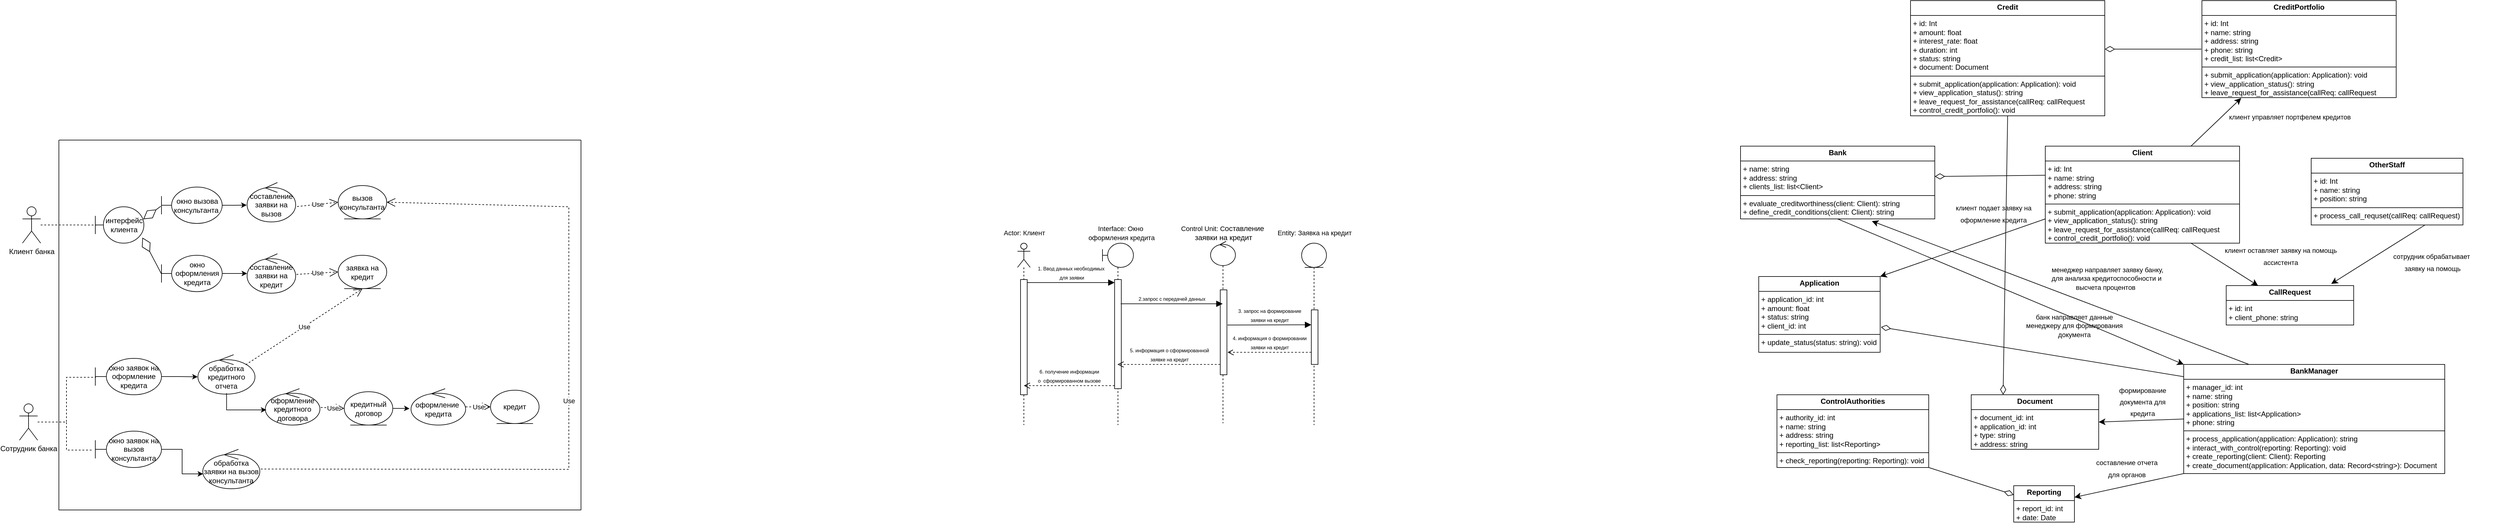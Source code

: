 <mxfile version="24.5.2" type="github">
  <diagram name="Страница — 1" id="e-6qt5zOmuHjVq2N8JB4">
    <mxGraphModel dx="4780" dy="3916" grid="0" gridSize="10" guides="1" tooltips="1" connect="1" arrows="1" fold="1" page="1" pageScale="1" pageWidth="827" pageHeight="1169" math="0" shadow="0">
      <root>
        <mxCell id="0" />
        <mxCell id="1" parent="0" />
        <mxCell id="MA05RyKYBN23lNn1xLHW-2" value="" style="swimlane;startSize=0;" parent="1" vertex="1">
          <mxGeometry x="130" y="90" width="860" height="610" as="geometry" />
        </mxCell>
        <mxCell id="MA05RyKYBN23lNn1xLHW-9" value="интерфейс клиента" style="shape=umlBoundary;whiteSpace=wrap;html=1;" parent="MA05RyKYBN23lNn1xLHW-2" vertex="1">
          <mxGeometry x="60" y="110" width="80" height="60" as="geometry" />
        </mxCell>
        <mxCell id="MA05RyKYBN23lNn1xLHW-12" value="окно оформления кредита" style="shape=umlBoundary;whiteSpace=wrap;html=1;" parent="MA05RyKYBN23lNn1xLHW-2" vertex="1">
          <mxGeometry x="169" y="190" width="100" height="60" as="geometry" />
        </mxCell>
        <mxCell id="MA05RyKYBN23lNn1xLHW-13" value="окно вызова консультанта&amp;nbsp;" style="shape=umlBoundary;whiteSpace=wrap;html=1;" parent="MA05RyKYBN23lNn1xLHW-2" vertex="1">
          <mxGeometry x="169" y="77.5" width="100" height="60" as="geometry" />
        </mxCell>
        <mxCell id="MA05RyKYBN23lNn1xLHW-14" value="составление заявки на вызов" style="ellipse;shape=umlControl;whiteSpace=wrap;html=1;" parent="MA05RyKYBN23lNn1xLHW-2" vertex="1">
          <mxGeometry x="310" y="70" width="80" height="65" as="geometry" />
        </mxCell>
        <mxCell id="MA05RyKYBN23lNn1xLHW-16" value="вызов консультанта" style="ellipse;shape=umlEntity;whiteSpace=wrap;html=1;" parent="MA05RyKYBN23lNn1xLHW-2" vertex="1">
          <mxGeometry x="460" y="75" width="80" height="55" as="geometry" />
        </mxCell>
        <mxCell id="MA05RyKYBN23lNn1xLHW-18" value="составление заявки на кредит" style="ellipse;shape=umlControl;whiteSpace=wrap;html=1;" parent="MA05RyKYBN23lNn1xLHW-2" vertex="1">
          <mxGeometry x="310" y="187.5" width="80" height="65" as="geometry" />
        </mxCell>
        <mxCell id="MA05RyKYBN23lNn1xLHW-19" value="заявка на кредит" style="ellipse;shape=umlEntity;whiteSpace=wrap;html=1;" parent="MA05RyKYBN23lNn1xLHW-2" vertex="1">
          <mxGeometry x="460" y="190" width="80" height="55" as="geometry" />
        </mxCell>
        <mxCell id="MA05RyKYBN23lNn1xLHW-20" value="окно заявок на оформление кредита" style="shape=umlBoundary;whiteSpace=wrap;html=1;" parent="MA05RyKYBN23lNn1xLHW-2" vertex="1">
          <mxGeometry x="60" y="360" width="109" height="60" as="geometry" />
        </mxCell>
        <mxCell id="MA05RyKYBN23lNn1xLHW-21" value="окно заявок на вызов консультанта" style="shape=umlBoundary;whiteSpace=wrap;html=1;" parent="MA05RyKYBN23lNn1xLHW-2" vertex="1">
          <mxGeometry x="60" y="480" width="109" height="60" as="geometry" />
        </mxCell>
        <mxCell id="MA05RyKYBN23lNn1xLHW-23" value="обработка кредитного отчета" style="ellipse;shape=umlControl;whiteSpace=wrap;html=1;" parent="MA05RyKYBN23lNn1xLHW-2" vertex="1">
          <mxGeometry x="229" y="354" width="94" height="65" as="geometry" />
        </mxCell>
        <mxCell id="MA05RyKYBN23lNn1xLHW-24" value="Use" style="endArrow=open;endSize=12;dashed=1;html=1;rounded=0;entryX=0.5;entryY=1;entryDx=0;entryDy=0;exitX=0.839;exitY=0.254;exitDx=0;exitDy=0;exitPerimeter=0;" parent="MA05RyKYBN23lNn1xLHW-2" source="MA05RyKYBN23lNn1xLHW-23" target="MA05RyKYBN23lNn1xLHW-19" edge="1">
          <mxGeometry width="160" relative="1" as="geometry">
            <mxPoint x="180" y="320" as="sourcePoint" />
            <mxPoint x="340" y="320" as="targetPoint" />
          </mxGeometry>
        </mxCell>
        <mxCell id="MA05RyKYBN23lNn1xLHW-25" value="Use" style="endArrow=open;endSize=12;dashed=1;html=1;rounded=0;entryX=0;entryY=0.5;entryDx=0;entryDy=0;exitX=1.017;exitY=0.523;exitDx=0;exitDy=0;exitPerimeter=0;" parent="MA05RyKYBN23lNn1xLHW-2" source="MA05RyKYBN23lNn1xLHW-18" target="MA05RyKYBN23lNn1xLHW-19" edge="1">
          <mxGeometry width="160" relative="1" as="geometry">
            <mxPoint x="318" y="381" as="sourcePoint" />
            <mxPoint x="510" y="255" as="targetPoint" />
          </mxGeometry>
        </mxCell>
        <mxCell id="MA05RyKYBN23lNn1xLHW-26" value="оформление кредитного договора" style="ellipse;shape=umlControl;whiteSpace=wrap;html=1;" parent="MA05RyKYBN23lNn1xLHW-2" vertex="1">
          <mxGeometry x="340" y="410" width="90" height="60" as="geometry" />
        </mxCell>
        <mxCell id="MA05RyKYBN23lNn1xLHW-27" style="edgeStyle=orthogonalEdgeStyle;rounded=0;orthogonalLoop=1;jettySize=auto;html=1;entryX=0.019;entryY=0.583;entryDx=0;entryDy=0;entryPerimeter=0;exitX=0.502;exitY=0.975;exitDx=0;exitDy=0;exitPerimeter=0;" parent="MA05RyKYBN23lNn1xLHW-2" source="MA05RyKYBN23lNn1xLHW-23" target="MA05RyKYBN23lNn1xLHW-26" edge="1">
          <mxGeometry relative="1" as="geometry">
            <Array as="points">
              <mxPoint x="276" y="445" />
            </Array>
          </mxGeometry>
        </mxCell>
        <mxCell id="MA05RyKYBN23lNn1xLHW-28" value="кредитный&lt;div&gt;договор&lt;/div&gt;" style="ellipse;shape=umlEntity;whiteSpace=wrap;html=1;" parent="MA05RyKYBN23lNn1xLHW-2" vertex="1">
          <mxGeometry x="470" y="415" width="80" height="55" as="geometry" />
        </mxCell>
        <mxCell id="MA05RyKYBN23lNn1xLHW-30" value="Use" style="endArrow=open;endSize=12;dashed=1;html=1;rounded=0;entryX=0;entryY=0.5;entryDx=0;entryDy=0;exitX=1.015;exitY=0.514;exitDx=0;exitDy=0;exitPerimeter=0;" parent="MA05RyKYBN23lNn1xLHW-2" source="MA05RyKYBN23lNn1xLHW-26" target="MA05RyKYBN23lNn1xLHW-28" edge="1">
          <mxGeometry width="160" relative="1" as="geometry">
            <mxPoint x="318" y="381" as="sourcePoint" />
            <mxPoint x="510" y="255" as="targetPoint" />
          </mxGeometry>
        </mxCell>
        <mxCell id="MA05RyKYBN23lNn1xLHW-31" value="оформление&amp;nbsp; кредита" style="ellipse;shape=umlControl;whiteSpace=wrap;html=1;" parent="MA05RyKYBN23lNn1xLHW-2" vertex="1">
          <mxGeometry x="580" y="410" width="90" height="60" as="geometry" />
        </mxCell>
        <mxCell id="MA05RyKYBN23lNn1xLHW-32" style="edgeStyle=orthogonalEdgeStyle;rounded=0;orthogonalLoop=1;jettySize=auto;html=1;entryX=-0.027;entryY=0.548;entryDx=0;entryDy=0;entryPerimeter=0;" parent="MA05RyKYBN23lNn1xLHW-2" source="MA05RyKYBN23lNn1xLHW-28" target="MA05RyKYBN23lNn1xLHW-31" edge="1">
          <mxGeometry relative="1" as="geometry" />
        </mxCell>
        <mxCell id="MA05RyKYBN23lNn1xLHW-33" value="кредит" style="ellipse;shape=umlEntity;whiteSpace=wrap;html=1;" parent="MA05RyKYBN23lNn1xLHW-2" vertex="1">
          <mxGeometry x="711" y="412.5" width="80" height="55" as="geometry" />
        </mxCell>
        <mxCell id="MA05RyKYBN23lNn1xLHW-35" value="обработка&lt;div&gt;заявки на вызов консультанта&lt;/div&gt;" style="ellipse;shape=umlControl;whiteSpace=wrap;html=1;" parent="MA05RyKYBN23lNn1xLHW-2" vertex="1">
          <mxGeometry x="237" y="510" width="94" height="65" as="geometry" />
        </mxCell>
        <mxCell id="MA05RyKYBN23lNn1xLHW-36" value="Use" style="endArrow=open;endSize=12;dashed=1;html=1;rounded=0;exitX=1.017;exitY=0.5;exitDx=0;exitDy=0;exitPerimeter=0;entryX=1;entryY=0.5;entryDx=0;entryDy=0;" parent="MA05RyKYBN23lNn1xLHW-2" source="MA05RyKYBN23lNn1xLHW-35" target="MA05RyKYBN23lNn1xLHW-16" edge="1">
          <mxGeometry width="160" relative="1" as="geometry">
            <mxPoint x="318" y="381" as="sourcePoint" />
            <mxPoint x="510" y="255" as="targetPoint" />
            <Array as="points">
              <mxPoint x="840" y="543" />
              <mxPoint x="840" y="110" />
            </Array>
          </mxGeometry>
        </mxCell>
        <mxCell id="MA05RyKYBN23lNn1xLHW-37" value="Use" style="endArrow=open;endSize=12;dashed=1;html=1;rounded=0;entryX=0;entryY=0.5;entryDx=0;entryDy=0;exitX=1.03;exitY=0.609;exitDx=0;exitDy=0;exitPerimeter=0;" parent="MA05RyKYBN23lNn1xLHW-2" source="MA05RyKYBN23lNn1xLHW-14" target="MA05RyKYBN23lNn1xLHW-16" edge="1">
          <mxGeometry width="160" relative="1" as="geometry">
            <mxPoint x="401" y="231" as="sourcePoint" />
            <mxPoint x="470" y="228" as="targetPoint" />
          </mxGeometry>
        </mxCell>
        <mxCell id="MA05RyKYBN23lNn1xLHW-38" style="edgeStyle=orthogonalEdgeStyle;rounded=0;orthogonalLoop=1;jettySize=auto;html=1;entryX=-0.009;entryY=0.574;entryDx=0;entryDy=0;entryPerimeter=0;" parent="MA05RyKYBN23lNn1xLHW-2" source="MA05RyKYBN23lNn1xLHW-13" target="MA05RyKYBN23lNn1xLHW-14" edge="1">
          <mxGeometry relative="1" as="geometry" />
        </mxCell>
        <mxCell id="MA05RyKYBN23lNn1xLHW-39" style="edgeStyle=orthogonalEdgeStyle;rounded=0;orthogonalLoop=1;jettySize=auto;html=1;" parent="MA05RyKYBN23lNn1xLHW-2" source="MA05RyKYBN23lNn1xLHW-12" edge="1">
          <mxGeometry relative="1" as="geometry">
            <mxPoint x="310" y="220" as="targetPoint" />
          </mxGeometry>
        </mxCell>
        <mxCell id="MA05RyKYBN23lNn1xLHW-40" style="edgeStyle=orthogonalEdgeStyle;rounded=0;orthogonalLoop=1;jettySize=auto;html=1;entryX=-0.004;entryY=0.561;entryDx=0;entryDy=0;entryPerimeter=0;" parent="MA05RyKYBN23lNn1xLHW-2" source="MA05RyKYBN23lNn1xLHW-20" target="MA05RyKYBN23lNn1xLHW-23" edge="1">
          <mxGeometry relative="1" as="geometry" />
        </mxCell>
        <mxCell id="MA05RyKYBN23lNn1xLHW-41" style="edgeStyle=orthogonalEdgeStyle;rounded=0;orthogonalLoop=1;jettySize=auto;html=1;entryX=0.006;entryY=0.623;entryDx=0;entryDy=0;entryPerimeter=0;" parent="MA05RyKYBN23lNn1xLHW-2" source="MA05RyKYBN23lNn1xLHW-21" target="MA05RyKYBN23lNn1xLHW-35" edge="1">
          <mxGeometry relative="1" as="geometry" />
        </mxCell>
        <mxCell id="MA05RyKYBN23lNn1xLHW-44" value="" style="endArrow=diamondThin;endFill=0;endSize=24;html=1;rounded=0;entryX=0.987;entryY=0.341;entryDx=0;entryDy=0;entryPerimeter=0;exitX=-0.011;exitY=0.527;exitDx=0;exitDy=0;exitPerimeter=0;" parent="MA05RyKYBN23lNn1xLHW-2" source="MA05RyKYBN23lNn1xLHW-13" target="MA05RyKYBN23lNn1xLHW-9" edge="1">
          <mxGeometry width="160" relative="1" as="geometry">
            <mxPoint x="220" y="280" as="sourcePoint" />
            <mxPoint x="380" y="280" as="targetPoint" />
          </mxGeometry>
        </mxCell>
        <mxCell id="MA05RyKYBN23lNn1xLHW-45" value="" style="endArrow=diamondThin;endFill=0;endSize=24;html=1;rounded=0;entryX=0.969;entryY=0.847;entryDx=0;entryDy=0;entryPerimeter=0;exitX=-0.004;exitY=0.502;exitDx=0;exitDy=0;exitPerimeter=0;" parent="MA05RyKYBN23lNn1xLHW-2" source="MA05RyKYBN23lNn1xLHW-12" target="MA05RyKYBN23lNn1xLHW-9" edge="1">
          <mxGeometry width="160" relative="1" as="geometry">
            <mxPoint x="220" y="280" as="sourcePoint" />
            <mxPoint x="380" y="280" as="targetPoint" />
          </mxGeometry>
        </mxCell>
        <mxCell id="MA05RyKYBN23lNn1xLHW-3" value="Клиент банка" style="shape=umlActor;verticalLabelPosition=bottom;verticalAlign=top;html=1;outlineConnect=0;" parent="1" vertex="1">
          <mxGeometry x="70" y="200" width="30" height="60" as="geometry" />
        </mxCell>
        <mxCell id="MA05RyKYBN23lNn1xLHW-4" value="Сотрудник банка" style="shape=umlActor;verticalLabelPosition=bottom;verticalAlign=top;html=1;outlineConnect=0;" parent="1" vertex="1">
          <mxGeometry x="65" y="525" width="30" height="60" as="geometry" />
        </mxCell>
        <mxCell id="MA05RyKYBN23lNn1xLHW-11" style="edgeStyle=orthogonalEdgeStyle;rounded=0;orthogonalLoop=1;jettySize=auto;html=1;entryX=0.03;entryY=0.502;entryDx=0;entryDy=0;entryPerimeter=0;dashed=1;endArrow=none;endFill=0;" parent="1" source="MA05RyKYBN23lNn1xLHW-3" target="MA05RyKYBN23lNn1xLHW-9" edge="1">
          <mxGeometry relative="1" as="geometry" />
        </mxCell>
        <mxCell id="MA05RyKYBN23lNn1xLHW-34" value="Use" style="endArrow=open;endSize=12;dashed=1;html=1;rounded=0;entryX=0;entryY=0.5;entryDx=0;entryDy=0;" parent="1" target="MA05RyKYBN23lNn1xLHW-33" edge="1">
          <mxGeometry width="160" relative="1" as="geometry">
            <mxPoint x="800" y="530" as="sourcePoint" />
            <mxPoint x="610" y="543" as="targetPoint" />
          </mxGeometry>
        </mxCell>
        <mxCell id="MA05RyKYBN23lNn1xLHW-43" style="edgeStyle=orthogonalEdgeStyle;rounded=0;orthogonalLoop=1;jettySize=auto;html=1;entryX=-0.029;entryY=0.52;entryDx=0;entryDy=0;entryPerimeter=0;dashed=1;endArrow=none;endFill=0;" parent="1" source="MA05RyKYBN23lNn1xLHW-4" target="MA05RyKYBN23lNn1xLHW-21" edge="1">
          <mxGeometry relative="1" as="geometry">
            <mxPoint x="108" y="550" as="sourcePoint" />
            <mxPoint x="200" y="550" as="targetPoint" />
          </mxGeometry>
        </mxCell>
        <mxCell id="MA05RyKYBN23lNn1xLHW-42" style="edgeStyle=orthogonalEdgeStyle;rounded=0;orthogonalLoop=1;jettySize=auto;html=1;entryX=0.009;entryY=0.52;entryDx=0;entryDy=0;entryPerimeter=0;dashed=1;endArrow=none;endFill=0;" parent="1" source="MA05RyKYBN23lNn1xLHW-4" target="MA05RyKYBN23lNn1xLHW-20" edge="1">
          <mxGeometry relative="1" as="geometry">
            <mxPoint x="98" y="540" as="sourcePoint" />
            <mxPoint x="190" y="540" as="targetPoint" />
          </mxGeometry>
        </mxCell>
        <mxCell id="S6wP4L2hM6dd7UkBIjbo-1" value="" style="shape=umlLifeline;perimeter=lifelinePerimeter;whiteSpace=wrap;html=1;container=1;dropTarget=0;collapsible=0;recursiveResize=0;outlineConnect=0;portConstraint=eastwest;newEdgeStyle={&quot;curved&quot;:0,&quot;rounded&quot;:0};participant=umlActor;" vertex="1" parent="1">
          <mxGeometry x="1709" y="260" width="21" height="300" as="geometry" />
        </mxCell>
        <mxCell id="S6wP4L2hM6dd7UkBIjbo-20" value="" style="html=1;points=[[0,0,0,0,5],[0,1,0,0,-5],[1,0,0,0,5],[1,1,0,0,-5]];perimeter=orthogonalPerimeter;outlineConnect=0;targetShapes=umlLifeline;portConstraint=eastwest;newEdgeStyle={&quot;curved&quot;:0,&quot;rounded&quot;:0};" vertex="1" parent="S6wP4L2hM6dd7UkBIjbo-1">
          <mxGeometry x="5" y="60" width="11" height="190" as="geometry" />
        </mxCell>
        <mxCell id="S6wP4L2hM6dd7UkBIjbo-4" value="" style="shape=umlLifeline;perimeter=lifelinePerimeter;whiteSpace=wrap;html=1;container=1;dropTarget=0;collapsible=0;recursiveResize=0;outlineConnect=0;portConstraint=eastwest;newEdgeStyle={&quot;curved&quot;:0,&quot;rounded&quot;:0};participant=umlBoundary;" vertex="1" parent="1">
          <mxGeometry x="1849" y="260" width="51" height="300" as="geometry" />
        </mxCell>
        <mxCell id="S6wP4L2hM6dd7UkBIjbo-17" value="" style="html=1;points=[[0,0,0,0,5],[0,1,0,0,-5],[1,0,0,0,5],[1,1,0,0,-5]];perimeter=orthogonalPerimeter;outlineConnect=0;targetShapes=umlLifeline;portConstraint=eastwest;newEdgeStyle={&quot;curved&quot;:0,&quot;rounded&quot;:0};" vertex="1" parent="S6wP4L2hM6dd7UkBIjbo-4">
          <mxGeometry x="20" y="60" width="11" height="180" as="geometry" />
        </mxCell>
        <mxCell id="S6wP4L2hM6dd7UkBIjbo-6" value="&lt;span style=&quot;font-weight: normal;&quot;&gt;&lt;font style=&quot;font-size: 11px;&quot;&gt;Interface: Окно&amp;nbsp;&lt;/font&gt;&lt;/span&gt;&lt;div&gt;&lt;span style=&quot;font-weight: normal;&quot;&gt;&lt;font style=&quot;font-size: 11px;&quot;&gt;оформления кредита&lt;/font&gt;&lt;/span&gt;&lt;/div&gt;" style="text;align=center;fontStyle=1;verticalAlign=middle;spacingLeft=3;spacingRight=3;strokeColor=none;rotatable=0;points=[[0,0.5],[1,0.5]];portConstraint=eastwest;html=1;" vertex="1" parent="1">
          <mxGeometry x="1839" y="230" width="81" height="26" as="geometry" />
        </mxCell>
        <mxCell id="S6wP4L2hM6dd7UkBIjbo-7" value="&lt;span style=&quot;font-size: 11px; font-weight: 400;&quot;&gt;Actor: Клиент&lt;/span&gt;" style="text;align=center;fontStyle=1;verticalAlign=middle;spacingLeft=3;spacingRight=3;strokeColor=none;rotatable=0;points=[[0,0.5],[1,0.5]];portConstraint=eastwest;html=1;" vertex="1" parent="1">
          <mxGeometry x="1679" y="230" width="81" height="26" as="geometry" />
        </mxCell>
        <mxCell id="S6wP4L2hM6dd7UkBIjbo-10" value="&lt;span style=&quot;font-weight: normal;&quot;&gt;&lt;font style=&quot;font-size: 11px;&quot;&gt;Control Unit: C&lt;/font&gt;&lt;/span&gt;&lt;span style=&quot;font-weight: 400; text-wrap: wrap;&quot;&gt;оставление&amp;nbsp;&lt;/span&gt;&lt;div&gt;&lt;span style=&quot;font-weight: 400; text-wrap: wrap;&quot;&gt;заявки на кредит&lt;/span&gt;&lt;/div&gt;" style="text;align=center;fontStyle=1;verticalAlign=middle;spacingLeft=3;spacingRight=3;strokeColor=none;rotatable=0;points=[[0,0.5],[1,0.5]];portConstraint=eastwest;html=1;" vertex="1" parent="1">
          <mxGeometry x="2007" y="230" width="81" height="26" as="geometry" />
        </mxCell>
        <mxCell id="S6wP4L2hM6dd7UkBIjbo-11" value="" style="shape=umlLifeline;perimeter=lifelinePerimeter;whiteSpace=wrap;html=1;container=1;dropTarget=0;collapsible=0;recursiveResize=0;outlineConnect=0;portConstraint=eastwest;newEdgeStyle={&quot;curved&quot;:0,&quot;rounded&quot;:0};participant=umlControl;" vertex="1" parent="1">
          <mxGeometry x="2027" y="257" width="41" height="300" as="geometry" />
        </mxCell>
        <mxCell id="S6wP4L2hM6dd7UkBIjbo-26" value="" style="html=1;points=[[0,0,0,0,5],[0,1,0,0,-5],[1,0,0,0,5],[1,1,0,0,-5]];perimeter=orthogonalPerimeter;outlineConnect=0;targetShapes=umlLifeline;portConstraint=eastwest;newEdgeStyle={&quot;curved&quot;:0,&quot;rounded&quot;:0};" vertex="1" parent="S6wP4L2hM6dd7UkBIjbo-11">
          <mxGeometry x="16" y="80" width="11" height="140" as="geometry" />
        </mxCell>
        <mxCell id="S6wP4L2hM6dd7UkBIjbo-14" value="&lt;span style=&quot;font-weight: normal;&quot;&gt;&lt;font style=&quot;font-size: 11px;&quot;&gt;Entity: Заявка на кредит&lt;/font&gt;&lt;/span&gt;" style="text;align=center;fontStyle=1;verticalAlign=middle;spacingLeft=3;spacingRight=3;strokeColor=none;rotatable=0;points=[[0,0.5],[1,0.5]];portConstraint=eastwest;html=1;" vertex="1" parent="1">
          <mxGeometry x="2157" y="230" width="81" height="26" as="geometry" />
        </mxCell>
        <mxCell id="S6wP4L2hM6dd7UkBIjbo-16" value="" style="shape=umlLifeline;perimeter=lifelinePerimeter;whiteSpace=wrap;html=1;container=1;dropTarget=0;collapsible=0;recursiveResize=0;outlineConnect=0;portConstraint=eastwest;newEdgeStyle={&quot;curved&quot;:0,&quot;rounded&quot;:0};participant=umlEntity;" vertex="1" parent="1">
          <mxGeometry x="2177" y="260" width="41" height="300" as="geometry" />
        </mxCell>
        <mxCell id="S6wP4L2hM6dd7UkBIjbo-29" value="" style="html=1;points=[[0,0,0,0,5],[0,1,0,0,-5],[1,0,0,0,5],[1,1,0,0,-5]];perimeter=orthogonalPerimeter;outlineConnect=0;targetShapes=umlLifeline;portConstraint=eastwest;newEdgeStyle={&quot;curved&quot;:0,&quot;rounded&quot;:0};" vertex="1" parent="S6wP4L2hM6dd7UkBIjbo-16">
          <mxGeometry x="16" y="110" width="11" height="90" as="geometry" />
        </mxCell>
        <mxCell id="S6wP4L2hM6dd7UkBIjbo-18" value="&lt;font style=&quot;font-size: 8px;&quot;&gt;1. Ввод данных необходимых&lt;/font&gt;&lt;div&gt;&lt;font style=&quot;font-size: 8px;&quot;&gt;&amp;nbsp;для заявки&lt;/font&gt;&lt;/div&gt;" style="html=1;verticalAlign=bottom;endArrow=block;curved=0;rounded=0;entryX=0;entryY=0;entryDx=0;entryDy=5;fontSize=12;startSize=8;endSize=8;exitX=1;exitY=0;exitDx=0;exitDy=5;exitPerimeter=0;" edge="1" target="S6wP4L2hM6dd7UkBIjbo-17" parent="1" source="S6wP4L2hM6dd7UkBIjbo-20">
          <mxGeometry relative="1" as="geometry">
            <mxPoint x="1745" y="325" as="sourcePoint" />
          </mxGeometry>
        </mxCell>
        <mxCell id="S6wP4L2hM6dd7UkBIjbo-19" value="&lt;font style=&quot;font-size: 8px;&quot;&gt;6. получение информации&lt;/font&gt;&lt;div&gt;&lt;font style=&quot;font-size: 8px;&quot;&gt;о&amp;nbsp; сформированном&amp;nbsp;&lt;/font&gt;&lt;span style=&quot;font-size: 8px;&quot;&gt;вызове&lt;/span&gt;&lt;/div&gt;" style="html=1;verticalAlign=bottom;endArrow=open;dashed=1;endSize=8;curved=0;rounded=0;exitX=0;exitY=1;exitDx=0;exitDy=-5;fontSize=12;" edge="1" source="S6wP4L2hM6dd7UkBIjbo-17" parent="1" target="S6wP4L2hM6dd7UkBIjbo-1">
          <mxGeometry relative="1" as="geometry">
            <mxPoint x="1745" y="395" as="targetPoint" />
          </mxGeometry>
        </mxCell>
        <mxCell id="S6wP4L2hM6dd7UkBIjbo-27" value="&lt;font style=&quot;font-size: 8px;&quot;&gt;2.запрос с передачей данных&lt;/font&gt;" style="html=1;verticalAlign=bottom;endArrow=block;curved=0;rounded=0;fontSize=12;startSize=8;endSize=8;" edge="1" parent="1" target="S6wP4L2hM6dd7UkBIjbo-11">
          <mxGeometry relative="1" as="geometry">
            <mxPoint x="1879" y="360" as="sourcePoint" />
            <mxPoint x="1998.5" y="360" as="targetPoint" />
          </mxGeometry>
        </mxCell>
        <mxCell id="S6wP4L2hM6dd7UkBIjbo-28" value="&lt;font style=&quot;font-size: 8px;&quot;&gt;5. информация о сформированной&lt;/font&gt;&lt;div&gt;&lt;font style=&quot;font-size: 8px;&quot;&gt;заявке на кредит&lt;/font&gt;&lt;/div&gt;" style="html=1;verticalAlign=bottom;endArrow=open;dashed=1;endSize=8;curved=0;rounded=0;exitX=0;exitY=1;exitDx=0;exitDy=-5;fontSize=12;" edge="1" parent="1">
          <mxGeometry relative="1" as="geometry">
            <mxPoint x="1873.786" y="460" as="targetPoint" />
            <mxPoint x="2043.0" y="460" as="sourcePoint" />
          </mxGeometry>
        </mxCell>
        <mxCell id="S6wP4L2hM6dd7UkBIjbo-30" value="&lt;font style=&quot;font-size: 8px;&quot;&gt;3. запрос на формирование&lt;/font&gt;&lt;div&gt;&lt;font style=&quot;font-size: 8px;&quot;&gt;заявки на кредит&lt;/font&gt;&lt;/div&gt;" style="html=1;verticalAlign=bottom;endArrow=block;curved=0;rounded=0;fontSize=12;startSize=8;endSize=8;" edge="1" parent="1">
          <mxGeometry relative="1" as="geometry">
            <mxPoint x="2055" y="395" as="sourcePoint" />
            <mxPoint x="2193.0" y="394.64" as="targetPoint" />
          </mxGeometry>
        </mxCell>
        <mxCell id="S6wP4L2hM6dd7UkBIjbo-31" value="&lt;font style=&quot;font-size: 8px;&quot;&gt;4. информация о формировании&lt;/font&gt;&lt;div&gt;&lt;span style=&quot;font-size: 8px;&quot;&gt;заявки на кредит&lt;/span&gt;&lt;/div&gt;" style="html=1;verticalAlign=bottom;endArrow=open;dashed=1;endSize=8;curved=0;rounded=0;exitX=0;exitY=1;exitDx=0;exitDy=-5;fontSize=12;" edge="1" parent="1">
          <mxGeometry relative="1" as="geometry">
            <mxPoint x="2055" y="440" as="targetPoint" />
            <mxPoint x="2193.0" y="440" as="sourcePoint" />
          </mxGeometry>
        </mxCell>
        <mxCell id="S6wP4L2hM6dd7UkBIjbo-50" style="edgeStyle=none;curved=1;rounded=0;orthogonalLoop=1;jettySize=auto;html=1;exitX=0.75;exitY=1;exitDx=0;exitDy=0;entryX=0.25;entryY=0;entryDx=0;entryDy=0;fontSize=12;startSize=8;endSize=8;" edge="1" parent="1" source="S6wP4L2hM6dd7UkBIjbo-33" target="S6wP4L2hM6dd7UkBIjbo-41">
          <mxGeometry relative="1" as="geometry" />
        </mxCell>
        <mxCell id="S6wP4L2hM6dd7UkBIjbo-58" style="edgeStyle=none;curved=1;rounded=0;orthogonalLoop=1;jettySize=auto;html=1;exitX=0;exitY=0.75;exitDx=0;exitDy=0;entryX=1;entryY=0;entryDx=0;entryDy=0;fontSize=12;startSize=8;endSize=8;" edge="1" parent="1" source="S6wP4L2hM6dd7UkBIjbo-33" target="S6wP4L2hM6dd7UkBIjbo-34">
          <mxGeometry relative="1" as="geometry" />
        </mxCell>
        <mxCell id="S6wP4L2hM6dd7UkBIjbo-33" value="&lt;p style=&quot;margin:0px;margin-top:4px;text-align:center;&quot;&gt;&lt;b&gt;Client&lt;/b&gt;&lt;/p&gt;&lt;hr size=&quot;1&quot; style=&quot;border-style:solid;&quot;&gt;&lt;p style=&quot;margin:0px;margin-left:4px;&quot;&gt;+ id: Int&lt;/p&gt;&lt;p style=&quot;margin:0px;margin-left:4px;&quot;&gt;+ name: string&lt;/p&gt;&lt;p style=&quot;margin:0px;margin-left:4px;&quot;&gt;+ address: string&lt;/p&gt;&lt;p style=&quot;margin:0px;margin-left:4px;&quot;&gt;+ phone: string&lt;/p&gt;&lt;hr size=&quot;1&quot; style=&quot;border-style:solid;&quot;&gt;&lt;p style=&quot;margin:0px;margin-left:4px;&quot;&gt;+ submit_application(application: Application): void&lt;/p&gt;&lt;p style=&quot;margin:0px;margin-left:4px;&quot;&gt;+&amp;nbsp;view_application_status(): string&lt;/p&gt;&lt;p style=&quot;margin:0px;margin-left:4px;&quot;&gt;+&amp;nbsp;leave_request_for_assistance(callReq: callRequest&lt;/p&gt;&lt;p style=&quot;margin:0px;margin-left:4px;&quot;&gt;+&amp;nbsp;control_credit_portfolio(): void&lt;/p&gt;" style="verticalAlign=top;align=left;overflow=fill;html=1;whiteSpace=wrap;" vertex="1" parent="1">
          <mxGeometry x="3402" y="100" width="320" height="160" as="geometry" />
        </mxCell>
        <mxCell id="S6wP4L2hM6dd7UkBIjbo-34" value="&lt;p style=&quot;margin:0px;margin-top:4px;text-align:center;&quot;&gt;&lt;b&gt;Application&lt;/b&gt;&lt;/p&gt;&lt;hr size=&quot;1&quot; style=&quot;border-style:solid;&quot;&gt;&lt;p style=&quot;margin:0px;margin-left:4px;&quot;&gt;+ application_id: int&lt;/p&gt;&lt;p style=&quot;margin:0px;margin-left:4px;&quot;&gt;+ amount: float&lt;/p&gt;&lt;p style=&quot;margin:0px;margin-left:4px;&quot;&gt;+ status: string&lt;/p&gt;&lt;p style=&quot;margin:0px;margin-left:4px;&quot;&gt;+ client_id: int&lt;/p&gt;&lt;hr size=&quot;1&quot; style=&quot;border-style:solid;&quot;&gt;&lt;p style=&quot;margin:0px;margin-left:4px;&quot;&gt;&lt;span style=&quot;background-color: initial;&quot;&gt;+&amp;nbsp;update_status(status: string): void&lt;/span&gt;&lt;br&gt;&lt;/p&gt;" style="verticalAlign=top;align=left;overflow=fill;html=1;whiteSpace=wrap;" vertex="1" parent="1">
          <mxGeometry x="2930" y="315" width="200" height="125" as="geometry" />
        </mxCell>
        <mxCell id="S6wP4L2hM6dd7UkBIjbo-63" style="edgeStyle=none;curved=1;rounded=0;orthogonalLoop=1;jettySize=auto;html=1;exitX=0;exitY=0.5;exitDx=0;exitDy=0;entryX=1;entryY=0.5;entryDx=0;entryDy=0;fontSize=12;startSize=8;endSize=8;" edge="1" parent="1" source="S6wP4L2hM6dd7UkBIjbo-35" target="S6wP4L2hM6dd7UkBIjbo-45">
          <mxGeometry relative="1" as="geometry" />
        </mxCell>
        <mxCell id="S6wP4L2hM6dd7UkBIjbo-70" style="edgeStyle=none;curved=1;rounded=0;orthogonalLoop=1;jettySize=auto;html=1;exitX=0;exitY=1;exitDx=0;exitDy=0;fontSize=12;startSize=8;endSize=8;" edge="1" parent="1" source="S6wP4L2hM6dd7UkBIjbo-35" target="S6wP4L2hM6dd7UkBIjbo-42">
          <mxGeometry relative="1" as="geometry" />
        </mxCell>
        <mxCell id="S6wP4L2hM6dd7UkBIjbo-35" value="&lt;p style=&quot;margin:0px;margin-top:4px;text-align:center;&quot;&gt;&lt;b&gt;BankManager&lt;/b&gt;&lt;/p&gt;&lt;hr size=&quot;1&quot; style=&quot;border-style:solid;&quot;&gt;&lt;p style=&quot;margin:0px;margin-left:4px;&quot;&gt;+ manager_id: int&lt;/p&gt;&lt;p style=&quot;margin:0px;margin-left:4px;&quot;&gt;+ name: string&lt;/p&gt;&lt;p style=&quot;margin:0px;margin-left:4px;&quot;&gt;+ position: string&lt;/p&gt;&lt;p style=&quot;margin:0px;margin-left:4px;&quot;&gt;+ applications_list: list&amp;lt;Application&amp;gt;&lt;/p&gt;&lt;p style=&quot;margin:0px;margin-left:4px;&quot;&gt;+ phone: string&lt;/p&gt;&lt;hr size=&quot;1&quot; style=&quot;border-style:solid;&quot;&gt;&lt;p style=&quot;margin:0px;margin-left:4px;&quot;&gt;+ process_application(application: Application): string&lt;/p&gt;&lt;p style=&quot;margin:0px;margin-left:4px;&quot;&gt;+&amp;nbsp;interact_with_control(reporting: Reporting): void&lt;/p&gt;&lt;p style=&quot;margin:0px;margin-left:4px;&quot;&gt;+ create_reporting(client: Client): Reporting&lt;/p&gt;&lt;p style=&quot;margin:0px;margin-left:4px;&quot;&gt;+ create_document(application: Application, data: Record&amp;lt;string&amp;gt;): Document&lt;/p&gt;" style="verticalAlign=top;align=left;overflow=fill;html=1;whiteSpace=wrap;" vertex="1" parent="1">
          <mxGeometry x="3630" y="460" width="430" height="180" as="geometry" />
        </mxCell>
        <mxCell id="S6wP4L2hM6dd7UkBIjbo-37" value="&lt;p style=&quot;margin:0px;margin-top:4px;text-align:center;&quot;&gt;&lt;b&gt;ControlAuthorities&lt;/b&gt;&lt;/p&gt;&lt;hr size=&quot;1&quot; style=&quot;border-style:solid;&quot;&gt;&lt;p style=&quot;margin:0px;margin-left:4px;&quot;&gt;+ authority_id: int&lt;/p&gt;&lt;p style=&quot;margin:0px;margin-left:4px;&quot;&gt;+ name: string&lt;/p&gt;&lt;p style=&quot;margin:0px;margin-left:4px;&quot;&gt;+&amp;nbsp;&lt;span style=&quot;background-color: initial;&quot;&gt;address: string&lt;/span&gt;&lt;/p&gt;&lt;p style=&quot;margin:0px;margin-left:4px;&quot;&gt;+ reporting_list: list&amp;lt;Reporting&amp;gt;&lt;/p&gt;&lt;hr size=&quot;1&quot; style=&quot;border-style:solid;&quot;&gt;&lt;p style=&quot;margin:0px;margin-left:4px;&quot;&gt;+ check_reporting(reporting: Reporting): void&lt;/p&gt;&lt;p style=&quot;margin:0px;margin-left:4px;&quot;&gt;&lt;br&gt;&lt;/p&gt;" style="verticalAlign=top;align=left;overflow=fill;html=1;whiteSpace=wrap;" vertex="1" parent="1">
          <mxGeometry x="2960" y="510" width="250" height="120" as="geometry" />
        </mxCell>
        <mxCell id="S6wP4L2hM6dd7UkBIjbo-68" style="edgeStyle=none;curved=1;rounded=0;orthogonalLoop=1;jettySize=auto;html=1;exitX=0.5;exitY=1;exitDx=0;exitDy=0;entryX=0;entryY=0;entryDx=0;entryDy=0;fontSize=12;startSize=8;endSize=8;" edge="1" parent="1" source="S6wP4L2hM6dd7UkBIjbo-39" target="S6wP4L2hM6dd7UkBIjbo-35">
          <mxGeometry relative="1" as="geometry" />
        </mxCell>
        <mxCell id="S6wP4L2hM6dd7UkBIjbo-39" value="&lt;p style=&quot;margin:0px;margin-top:4px;text-align:center;&quot;&gt;&lt;b&gt;Bank&lt;/b&gt;&lt;/p&gt;&lt;hr size=&quot;1&quot; style=&quot;border-style:solid;&quot;&gt;&lt;p style=&quot;margin:0px;margin-left:4px;&quot;&gt;+ name: string&lt;/p&gt;&lt;p style=&quot;margin:0px;margin-left:4px;&quot;&gt;+ address: string&lt;/p&gt;&lt;p style=&quot;margin:0px;margin-left:4px;&quot;&gt;+ clients_list: list&amp;lt;Client&amp;gt;&lt;/p&gt;&lt;hr size=&quot;1&quot; style=&quot;border-style:solid;&quot;&gt;&lt;p style=&quot;margin:0px;margin-left:4px;&quot;&gt;+ evaluate_creditworthiness(client: Client): string&lt;/p&gt;&lt;p style=&quot;margin:0px;margin-left:4px;&quot;&gt;+ define_credit_conditions(client: Client): string&lt;/p&gt;" style="verticalAlign=top;align=left;overflow=fill;html=1;whiteSpace=wrap;" vertex="1" parent="1">
          <mxGeometry x="2900" y="100" width="320" height="120" as="geometry" />
        </mxCell>
        <mxCell id="S6wP4L2hM6dd7UkBIjbo-41" value="&lt;p style=&quot;margin:0px;margin-top:4px;text-align:center;&quot;&gt;&lt;b&gt;CallRequest&lt;/b&gt;&lt;/p&gt;&lt;hr size=&quot;1&quot; style=&quot;border-style:solid;&quot;&gt;&lt;p style=&quot;margin:0px;margin-left:4px;&quot;&gt;+ id: int&lt;/p&gt;&lt;p style=&quot;margin:0px;margin-left:4px;&quot;&gt;+ client_phone: string&lt;/p&gt;" style="verticalAlign=top;align=left;overflow=fill;html=1;whiteSpace=wrap;" vertex="1" parent="1">
          <mxGeometry x="3700" y="330" width="210" height="65" as="geometry" />
        </mxCell>
        <mxCell id="S6wP4L2hM6dd7UkBIjbo-42" value="&lt;p style=&quot;margin:0px;margin-top:4px;text-align:center;&quot;&gt;&lt;b&gt;Reporting&lt;/b&gt;&lt;/p&gt;&lt;hr size=&quot;1&quot; style=&quot;border-style:solid;&quot;&gt;&lt;p style=&quot;margin:0px;margin-left:4px;&quot;&gt;+ report_id: int&lt;/p&gt;&lt;p style=&quot;margin:0px;margin-left:4px;&quot;&gt;+ date: Date&lt;/p&gt;&lt;p style=&quot;margin:0px;margin-left:4px;&quot;&gt;&lt;br&gt;&lt;/p&gt;&lt;p style=&quot;margin:0px;margin-left:4px;&quot;&gt;&lt;br&gt;&lt;/p&gt;" style="verticalAlign=top;align=left;overflow=fill;html=1;whiteSpace=wrap;" vertex="1" parent="1">
          <mxGeometry x="3350" y="660" width="100" height="60" as="geometry" />
        </mxCell>
        <mxCell id="S6wP4L2hM6dd7UkBIjbo-45" value="&lt;p style=&quot;margin:0px;margin-top:4px;text-align:center;&quot;&gt;&lt;b&gt;Document&lt;/b&gt;&lt;/p&gt;&lt;hr size=&quot;1&quot; style=&quot;border-style:solid;&quot;&gt;&lt;p style=&quot;margin:0px;margin-left:4px;&quot;&gt;+ document_id: int&lt;/p&gt;&lt;p style=&quot;margin:0px;margin-left:4px;&quot;&gt;+ application_id: int&lt;/p&gt;&lt;p style=&quot;margin:0px;margin-left:4px;&quot;&gt;+ type: string&lt;/p&gt;&lt;p style=&quot;margin:0px;margin-left:4px;&quot;&gt;+&amp;nbsp;&lt;span style=&quot;background-color: initial;&quot;&gt;address: string&lt;/span&gt;&lt;/p&gt;&lt;p style=&quot;margin:0px;margin-left:4px;&quot;&gt;&lt;br&gt;&lt;/p&gt;&lt;p style=&quot;margin:0px;margin-left:4px;&quot;&gt;&lt;br&gt;&lt;/p&gt;" style="verticalAlign=top;align=left;overflow=fill;html=1;whiteSpace=wrap;" vertex="1" parent="1">
          <mxGeometry x="3280" y="510" width="210" height="90" as="geometry" />
        </mxCell>
        <mxCell id="S6wP4L2hM6dd7UkBIjbo-46" value="&lt;p style=&quot;margin:0px;margin-top:4px;text-align:center;&quot;&gt;&lt;b&gt;OtherStaff&lt;/b&gt;&lt;/p&gt;&lt;hr size=&quot;1&quot; style=&quot;border-style:solid;&quot;&gt;&lt;p style=&quot;margin:0px;margin-left:4px;&quot;&gt;+ id: Int&lt;/p&gt;&lt;p style=&quot;margin:0px;margin-left:4px;&quot;&gt;+ name: string&lt;/p&gt;&lt;p style=&quot;margin:0px;margin-left:4px;&quot;&gt;+ position: string&lt;/p&gt;&lt;hr size=&quot;1&quot; style=&quot;border-style:solid;&quot;&gt;&lt;p style=&quot;margin:0px;margin-left:4px;&quot;&gt;&lt;span style=&quot;background-color: initial;&quot;&gt;+&amp;nbsp;process_call_requset(callReq: callRequest)&lt;/span&gt;&lt;br&gt;&lt;/p&gt;" style="verticalAlign=top;align=left;overflow=fill;html=1;whiteSpace=wrap;" vertex="1" parent="1">
          <mxGeometry x="3840" y="120" width="250" height="110" as="geometry" />
        </mxCell>
        <mxCell id="S6wP4L2hM6dd7UkBIjbo-47" value="&lt;p style=&quot;margin:0px;margin-top:4px;text-align:center;&quot;&gt;&lt;b&gt;CreditPortfolio&lt;/b&gt;&lt;br&gt;&lt;/p&gt;&lt;hr size=&quot;1&quot; style=&quot;border-style:solid;&quot;&gt;&lt;p style=&quot;margin:0px;margin-left:4px;&quot;&gt;+ id: Int&lt;/p&gt;&lt;p style=&quot;margin:0px;margin-left:4px;&quot;&gt;+ name: string&lt;/p&gt;&lt;p style=&quot;margin:0px;margin-left:4px;&quot;&gt;+ address: string&lt;/p&gt;&lt;p style=&quot;margin:0px;margin-left:4px;&quot;&gt;+ phone: string&lt;/p&gt;&lt;p style=&quot;margin:0px;margin-left:4px;&quot;&gt;+ credit_list: list&amp;lt;Credit&amp;gt;&lt;/p&gt;&lt;hr size=&quot;1&quot; style=&quot;border-style:solid;&quot;&gt;&lt;p style=&quot;margin:0px;margin-left:4px;&quot;&gt;+ submit_application(application: Application): void&lt;/p&gt;&lt;p style=&quot;margin:0px;margin-left:4px;&quot;&gt;+&amp;nbsp;view_application_status(): string&lt;/p&gt;&lt;p style=&quot;margin:0px;margin-left:4px;&quot;&gt;+&amp;nbsp;leave_request_for_assistance(callReq: callRequest&lt;/p&gt;" style="verticalAlign=top;align=left;overflow=fill;html=1;whiteSpace=wrap;" vertex="1" parent="1">
          <mxGeometry x="3660" y="-140" width="320" height="160" as="geometry" />
        </mxCell>
        <mxCell id="S6wP4L2hM6dd7UkBIjbo-48" style="edgeStyle=none;curved=1;rounded=0;orthogonalLoop=1;jettySize=auto;html=1;exitX=0.75;exitY=0;exitDx=0;exitDy=0;entryX=0.202;entryY=1.005;entryDx=0;entryDy=0;entryPerimeter=0;fontSize=12;startSize=8;endSize=8;" edge="1" parent="1" source="S6wP4L2hM6dd7UkBIjbo-33" target="S6wP4L2hM6dd7UkBIjbo-47">
          <mxGeometry relative="1" as="geometry" />
        </mxCell>
        <mxCell id="S6wP4L2hM6dd7UkBIjbo-49" value="&lt;span style=&quot;font-size: 11px;&quot;&gt;клиент управляет портфелем кредитов&lt;/span&gt;" style="text;html=1;align=center;verticalAlign=middle;whiteSpace=wrap;rounded=0;fontSize=16;" vertex="1" parent="1">
          <mxGeometry x="3695" y="40" width="220" height="20" as="geometry" />
        </mxCell>
        <mxCell id="S6wP4L2hM6dd7UkBIjbo-51" value="&lt;span style=&quot;font-size: 11px;&quot;&gt;клиент оставляет заявку на помощь ассистента&lt;/span&gt;" style="text;html=1;align=center;verticalAlign=middle;whiteSpace=wrap;rounded=0;fontSize=16;" vertex="1" parent="1">
          <mxGeometry x="3680" y="270" width="220" height="20" as="geometry" />
        </mxCell>
        <mxCell id="S6wP4L2hM6dd7UkBIjbo-52" style="edgeStyle=none;curved=1;rounded=0;orthogonalLoop=1;jettySize=auto;html=1;exitX=0.75;exitY=1;exitDx=0;exitDy=0;entryX=0.824;entryY=-0.045;entryDx=0;entryDy=0;entryPerimeter=0;fontSize=12;startSize=8;endSize=8;" edge="1" parent="1" source="S6wP4L2hM6dd7UkBIjbo-46" target="S6wP4L2hM6dd7UkBIjbo-41">
          <mxGeometry relative="1" as="geometry" />
        </mxCell>
        <mxCell id="S6wP4L2hM6dd7UkBIjbo-53" value="&lt;span style=&quot;font-size: 11px;&quot;&gt;сотрудник обрабатывает&amp;nbsp;&lt;/span&gt;&lt;div&gt;&lt;span style=&quot;font-size: 11px;&quot;&gt;заявку на помощь&lt;/span&gt;&lt;/div&gt;" style="text;html=1;align=center;verticalAlign=middle;whiteSpace=wrap;rounded=0;fontSize=16;" vertex="1" parent="1">
          <mxGeometry x="3930" y="280" width="220" height="20" as="geometry" />
        </mxCell>
        <mxCell id="S6wP4L2hM6dd7UkBIjbo-54" style="edgeStyle=none;curved=1;rounded=0;orthogonalLoop=1;jettySize=auto;html=1;exitX=0.5;exitY=0;exitDx=0;exitDy=0;fontSize=12;startSize=8;endSize=8;" edge="1" parent="1" source="S6wP4L2hM6dd7UkBIjbo-53" target="S6wP4L2hM6dd7UkBIjbo-53">
          <mxGeometry relative="1" as="geometry" />
        </mxCell>
        <mxCell id="S6wP4L2hM6dd7UkBIjbo-56" value="&lt;p style=&quot;margin:0px;margin-top:4px;text-align:center;&quot;&gt;&lt;b&gt;Credit&lt;/b&gt;&lt;/p&gt;&lt;hr size=&quot;1&quot; style=&quot;border-style:solid;&quot;&gt;&lt;p style=&quot;margin:0px;margin-left:4px;&quot;&gt;+ id: Int&lt;/p&gt;&lt;p style=&quot;margin:0px;margin-left:4px;&quot;&gt;+ amount: float&lt;/p&gt;&lt;p style=&quot;margin:0px;margin-left:4px;&quot;&gt;+ interest_rate:&amp;nbsp;&lt;span style=&quot;background-color: initial;&quot;&gt;float&lt;/span&gt;&lt;/p&gt;&lt;p style=&quot;margin:0px;margin-left:4px;&quot;&gt;+ duration:&amp;nbsp;&lt;span style=&quot;background-color: initial;&quot;&gt;int&lt;/span&gt;&lt;/p&gt;&lt;p style=&quot;margin:0px;margin-left:4px;&quot;&gt;&lt;span style=&quot;background-color: initial;&quot;&gt;+&amp;nbsp;&lt;/span&gt;&lt;span style=&quot;background-color: initial;&quot;&gt;status:&amp;nbsp;&lt;/span&gt;&lt;span style=&quot;background-color: initial;&quot;&gt;string&lt;/span&gt;&lt;/p&gt;&lt;p style=&quot;margin:0px;margin-left:4px;&quot;&gt;&lt;span style=&quot;background-color: initial;&quot;&gt;+ document: Document&lt;/span&gt;&lt;/p&gt;&lt;hr size=&quot;1&quot; style=&quot;border-style:solid;&quot;&gt;&lt;p style=&quot;margin:0px;margin-left:4px;&quot;&gt;+ submit_application(application: Application): void&lt;/p&gt;&lt;p style=&quot;margin:0px;margin-left:4px;&quot;&gt;+&amp;nbsp;view_application_status(): string&lt;/p&gt;&lt;p style=&quot;margin:0px;margin-left:4px;&quot;&gt;+&amp;nbsp;leave_request_for_assistance(callReq: callRequest&lt;/p&gt;&lt;p style=&quot;margin:0px;margin-left:4px;&quot;&gt;+&amp;nbsp;control_credit_portfolio(): void&lt;/p&gt;" style="verticalAlign=top;align=left;overflow=fill;html=1;whiteSpace=wrap;" vertex="1" parent="1">
          <mxGeometry x="3180" y="-140" width="320" height="190" as="geometry" />
        </mxCell>
        <mxCell id="S6wP4L2hM6dd7UkBIjbo-57" value="" style="endArrow=none;html=1;endSize=12;startArrow=diamondThin;startSize=14;startFill=0;align=left;verticalAlign=bottom;rounded=0;fontSize=12;exitX=0.999;exitY=0.652;exitDx=0;exitDy=0;exitPerimeter=0;endFill=0;" edge="1" parent="1">
          <mxGeometry x="-1" y="3" relative="1" as="geometry">
            <mxPoint x="3500" y="-60" as="sourcePoint" />
            <mxPoint x="3659" y="-60" as="targetPoint" />
          </mxGeometry>
        </mxCell>
        <mxCell id="S6wP4L2hM6dd7UkBIjbo-59" value="&lt;span style=&quot;font-size: 11px;&quot;&gt;клиент подает заявку на оформление кредита&lt;/span&gt;" style="text;html=1;align=center;verticalAlign=middle;whiteSpace=wrap;rounded=0;fontSize=16;" vertex="1" parent="1">
          <mxGeometry x="3232" y="200" width="170" height="20" as="geometry" />
        </mxCell>
        <mxCell id="S6wP4L2hM6dd7UkBIjbo-61" value="" style="endArrow=none;html=1;endSize=12;startArrow=diamondThin;startSize=14;startFill=0;align=left;verticalAlign=bottom;rounded=0;fontSize=12;exitX=0.999;exitY=0.652;exitDx=0;exitDy=0;exitPerimeter=0;endFill=0;entryX=0;entryY=0.3;entryDx=0;entryDy=0;entryPerimeter=0;" edge="1" parent="1" target="S6wP4L2hM6dd7UkBIjbo-33">
          <mxGeometry x="-1" y="3" relative="1" as="geometry">
            <mxPoint x="3220" y="150" as="sourcePoint" />
            <mxPoint x="3379" y="150" as="targetPoint" />
          </mxGeometry>
        </mxCell>
        <mxCell id="S6wP4L2hM6dd7UkBIjbo-62" value="" style="endArrow=none;html=1;endSize=12;startArrow=diamondThin;startSize=14;startFill=0;align=left;verticalAlign=bottom;rounded=0;fontSize=12;exitX=1.006;exitY=0.667;exitDx=0;exitDy=0;entryX=-0.001;entryY=0.112;entryDx=0;entryDy=0;exitPerimeter=0;endFill=0;entryPerimeter=0;" edge="1" parent="1" source="S6wP4L2hM6dd7UkBIjbo-34" target="S6wP4L2hM6dd7UkBIjbo-35">
          <mxGeometry x="-1" y="3" relative="1" as="geometry">
            <mxPoint x="3490" y="379" as="sourcePoint" />
            <mxPoint x="3640" y="470" as="targetPoint" />
          </mxGeometry>
        </mxCell>
        <mxCell id="S6wP4L2hM6dd7UkBIjbo-64" value="&lt;span style=&quot;font-size: 11px;&quot;&gt;формирование документа для кредита&lt;/span&gt;" style="text;html=1;align=center;verticalAlign=middle;whiteSpace=wrap;rounded=0;fontSize=16;" vertex="1" parent="1">
          <mxGeometry x="3505.5" y="500" width="113" height="40" as="geometry" />
        </mxCell>
        <mxCell id="S6wP4L2hM6dd7UkBIjbo-65" style="edgeStyle=none;curved=1;rounded=0;orthogonalLoop=1;jettySize=auto;html=1;exitX=0.25;exitY=0;exitDx=0;exitDy=0;entryX=0.676;entryY=1.03;entryDx=0;entryDy=0;entryPerimeter=0;fontSize=12;startSize=8;endSize=8;" edge="1" parent="1" source="S6wP4L2hM6dd7UkBIjbo-35" target="S6wP4L2hM6dd7UkBIjbo-39">
          <mxGeometry relative="1" as="geometry" />
        </mxCell>
        <mxCell id="S6wP4L2hM6dd7UkBIjbo-66" value="&lt;div style=&quot;text-align: center;&quot;&gt;&lt;span style=&quot;background-color: initial; font-size: 11px;&quot;&gt;&amp;nbsp;менеджер направляет заявку банку, для анализа кредитоспособности и высчета процентов&amp;nbsp;&lt;/span&gt;&lt;/div&gt;" style="text;whiteSpace=wrap;html=1;" vertex="1" parent="1">
          <mxGeometry x="3402" y="290" width="200" height="55" as="geometry" />
        </mxCell>
        <mxCell id="S6wP4L2hM6dd7UkBIjbo-69" value="&lt;span style=&quot;font-size: 11px;&quot;&gt;банк направляет данные менеджеру для формирования документа&lt;/span&gt;" style="text;whiteSpace=wrap;html=1;align=center;" vertex="1" parent="1">
          <mxGeometry x="3360" y="367.5" width="180" height="55" as="geometry" />
        </mxCell>
        <mxCell id="S6wP4L2hM6dd7UkBIjbo-71" value="&lt;span style=&quot;font-size: 11px;&quot;&gt;составление отчета для органов&lt;/span&gt;" style="text;html=1;align=center;verticalAlign=middle;whiteSpace=wrap;rounded=0;fontSize=16;" vertex="1" parent="1">
          <mxGeometry x="3480" y="610" width="113" height="40" as="geometry" />
        </mxCell>
        <mxCell id="S6wP4L2hM6dd7UkBIjbo-72" value="" style="endArrow=none;html=1;endSize=12;startArrow=diamondThin;startSize=14;startFill=0;align=left;verticalAlign=bottom;rounded=0;fontSize=12;exitX=0;exitY=0.25;exitDx=0;exitDy=0;endFill=0;entryX=1;entryY=1;entryDx=0;entryDy=0;" edge="1" parent="1" source="S6wP4L2hM6dd7UkBIjbo-42" target="S6wP4L2hM6dd7UkBIjbo-37">
          <mxGeometry x="-1" y="3" relative="1" as="geometry">
            <mxPoint x="3200" y="722" as="sourcePoint" />
            <mxPoint x="3382" y="720" as="targetPoint" />
          </mxGeometry>
        </mxCell>
        <mxCell id="S6wP4L2hM6dd7UkBIjbo-73" value="" style="endArrow=none;html=1;endSize=12;startArrow=diamondThin;startSize=14;startFill=0;align=left;verticalAlign=bottom;rounded=0;fontSize=12;exitX=0.25;exitY=0;exitDx=0;exitDy=0;endFill=0;entryX=0.5;entryY=1;entryDx=0;entryDy=0;" edge="1" parent="1" source="S6wP4L2hM6dd7UkBIjbo-45" target="S6wP4L2hM6dd7UkBIjbo-56">
          <mxGeometry x="-1" y="3" relative="1" as="geometry">
            <mxPoint x="3400" y="525" as="sourcePoint" />
            <mxPoint x="3340" y="160" as="targetPoint" />
          </mxGeometry>
        </mxCell>
      </root>
    </mxGraphModel>
  </diagram>
</mxfile>
